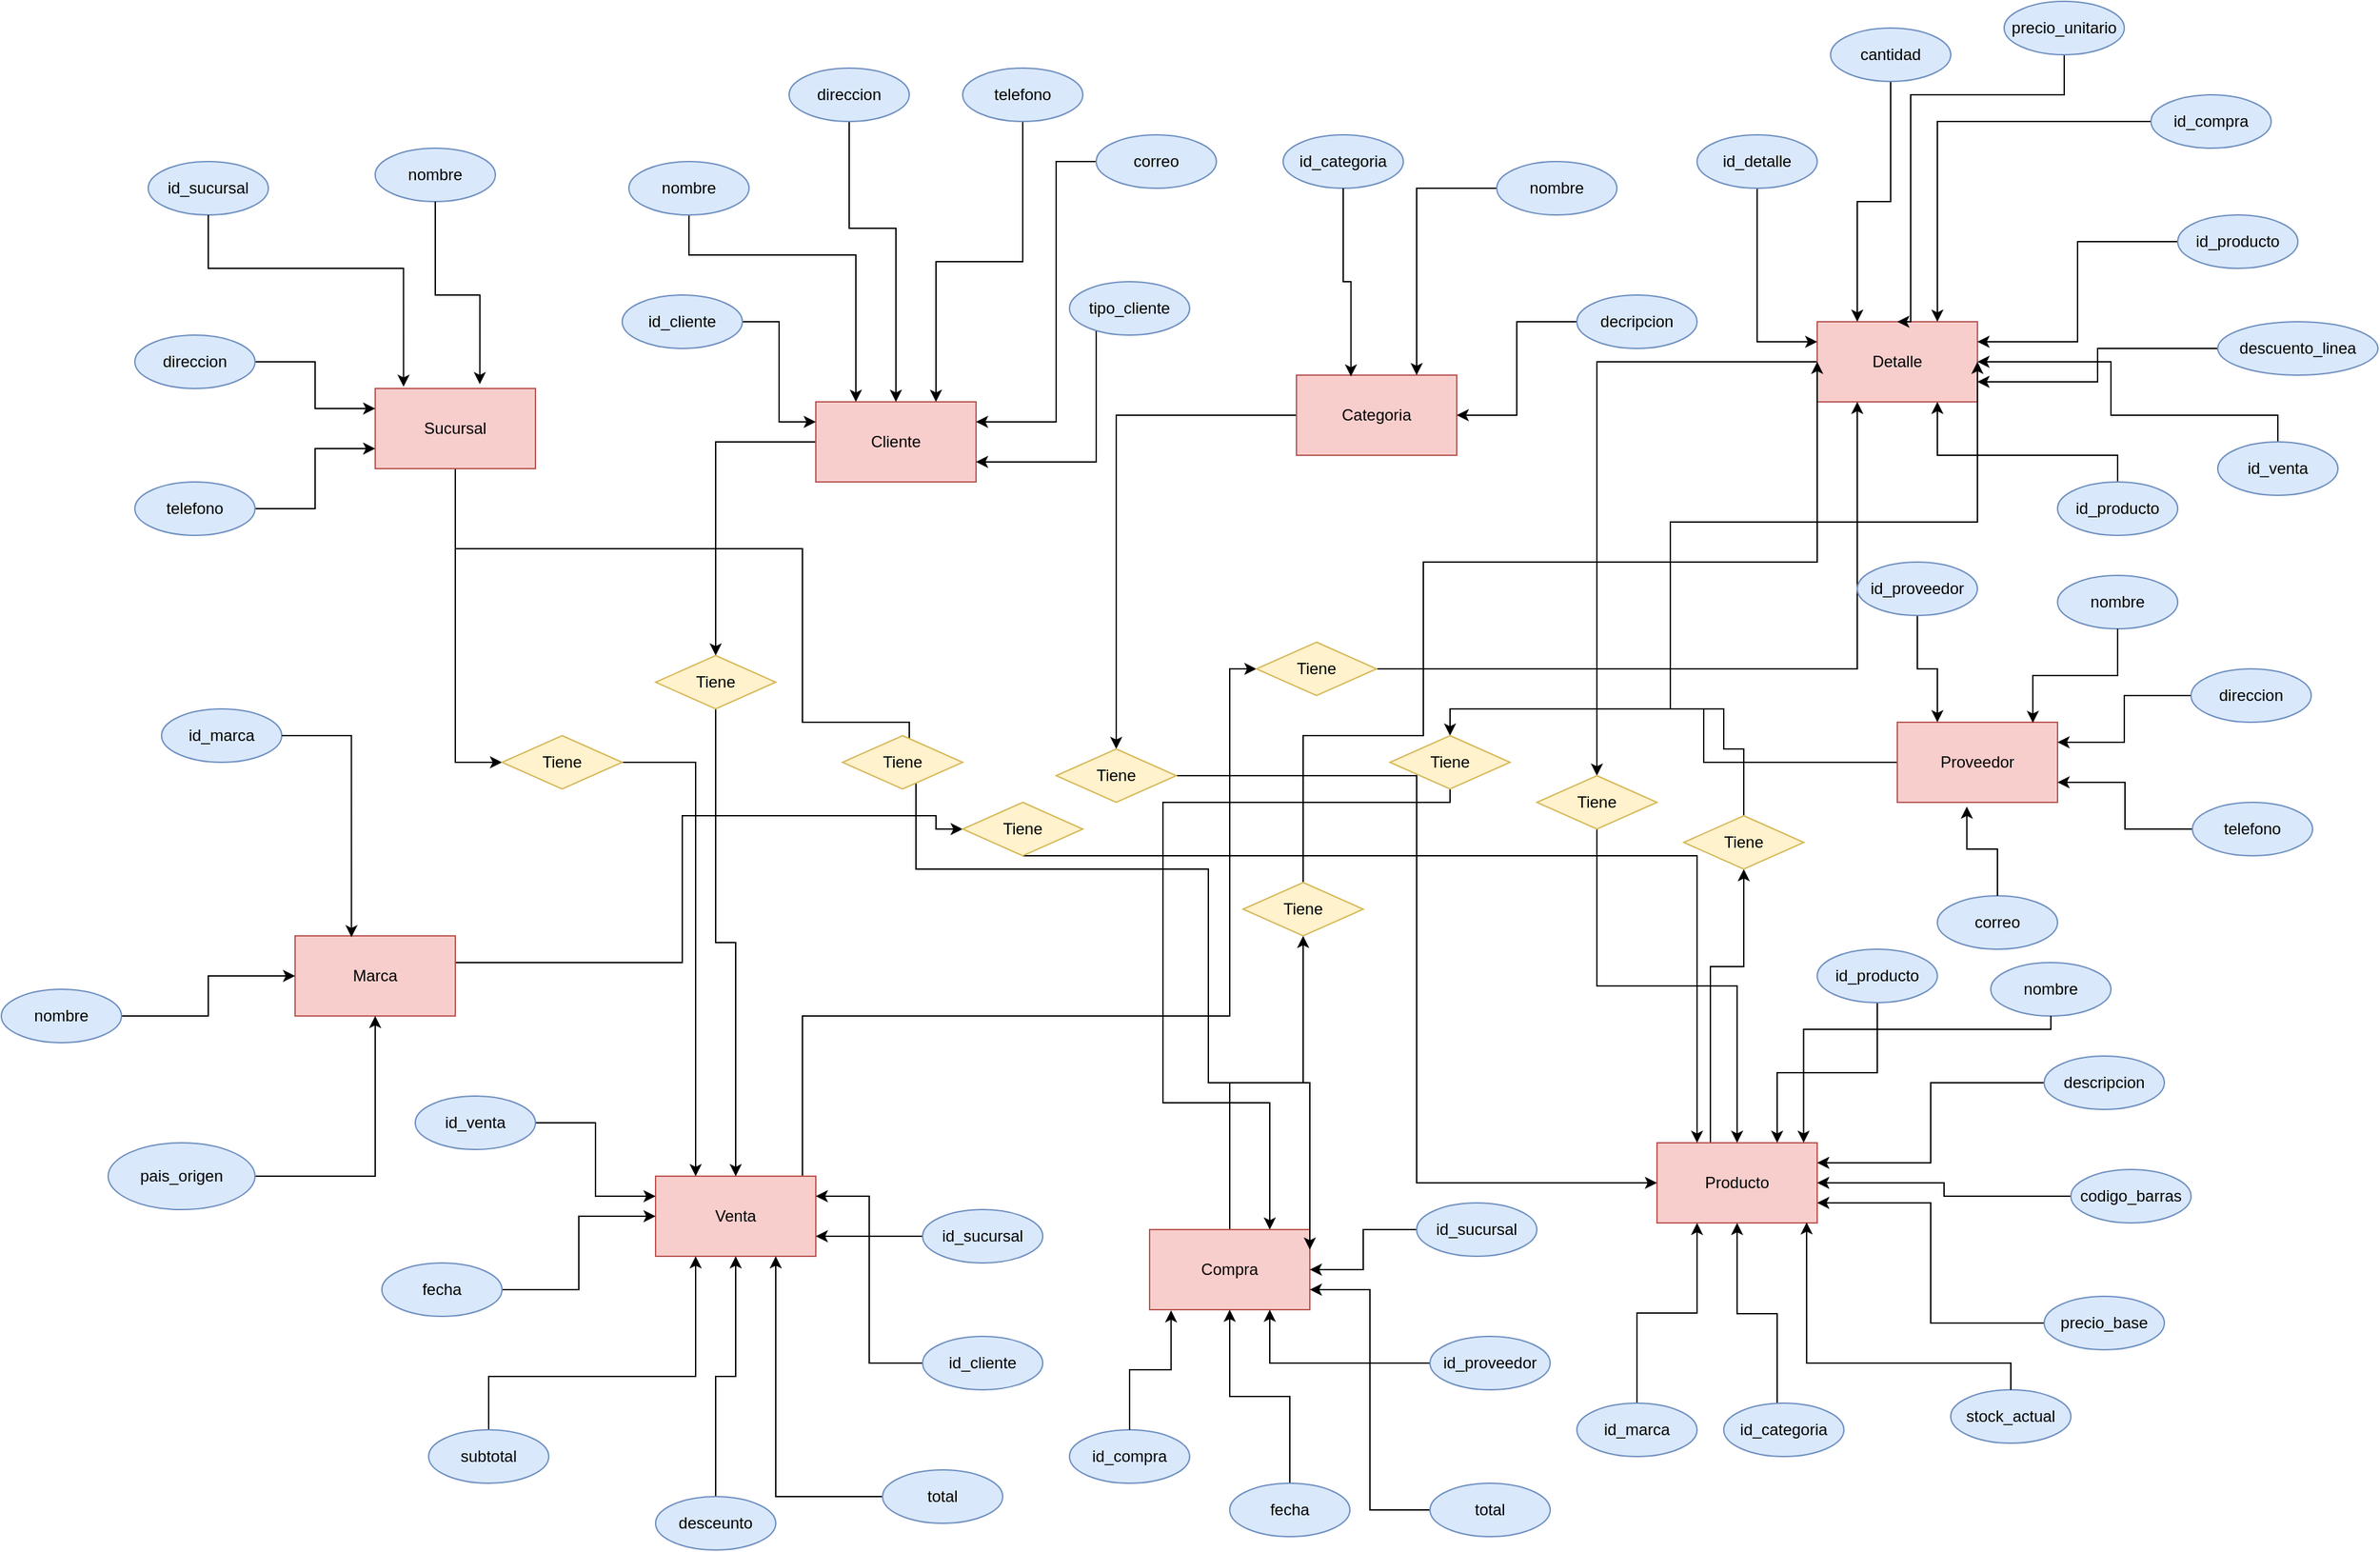 <mxfile version="28.2.8">
  <diagram name="Página-1" id="6ys8DDzp9iVc7kTVz8hY">
    <mxGraphModel dx="3249" dy="2499" grid="1" gridSize="10" guides="1" tooltips="1" connect="1" arrows="1" fold="1" page="1" pageScale="1" pageWidth="827" pageHeight="1169" math="0" shadow="0">
      <root>
        <mxCell id="0" />
        <mxCell id="1" parent="0" />
        <mxCell id="CUxQa2ygbQsc2UmDLdxc-13" style="edgeStyle=orthogonalEdgeStyle;rounded=0;orthogonalLoop=1;jettySize=auto;html=1;entryX=0;entryY=0.5;entryDx=0;entryDy=0;" edge="1" parent="1" source="CUxQa2ygbQsc2UmDLdxc-1" target="CUxQa2ygbQsc2UmDLdxc-12">
          <mxGeometry relative="1" as="geometry" />
        </mxCell>
        <mxCell id="CUxQa2ygbQsc2UmDLdxc-15" style="edgeStyle=orthogonalEdgeStyle;rounded=0;orthogonalLoop=1;jettySize=auto;html=1;entryX=0.5;entryY=0;entryDx=0;entryDy=0;" edge="1" parent="1" source="CUxQa2ygbQsc2UmDLdxc-1" target="CUxQa2ygbQsc2UmDLdxc-16">
          <mxGeometry relative="1" as="geometry">
            <mxPoint x="170" y="330" as="targetPoint" />
            <Array as="points">
              <mxPoint x="110" y="170" />
              <mxPoint x="110" y="300" />
              <mxPoint x="190" y="300" />
              <mxPoint x="190" y="330" />
            </Array>
          </mxGeometry>
        </mxCell>
        <mxCell id="CUxQa2ygbQsc2UmDLdxc-1" value="Sucursal" style="rounded=0;whiteSpace=wrap;html=1;fillColor=#f8cecc;strokeColor=#b85450;" vertex="1" parent="1">
          <mxGeometry x="-210" y="50" width="120" height="60" as="geometry" />
        </mxCell>
        <mxCell id="CUxQa2ygbQsc2UmDLdxc-19" style="edgeStyle=orthogonalEdgeStyle;rounded=0;orthogonalLoop=1;jettySize=auto;html=1;entryX=0.5;entryY=0;entryDx=0;entryDy=0;" edge="1" parent="1" source="CUxQa2ygbQsc2UmDLdxc-3" target="CUxQa2ygbQsc2UmDLdxc-18">
          <mxGeometry relative="1" as="geometry" />
        </mxCell>
        <mxCell id="CUxQa2ygbQsc2UmDLdxc-3" value="Cliente" style="rounded=0;whiteSpace=wrap;html=1;fillColor=#f8cecc;strokeColor=#b85450;" vertex="1" parent="1">
          <mxGeometry x="120" y="60" width="120" height="60" as="geometry" />
        </mxCell>
        <mxCell id="CUxQa2ygbQsc2UmDLdxc-30" style="edgeStyle=orthogonalEdgeStyle;rounded=0;orthogonalLoop=1;jettySize=auto;html=1;entryX=0;entryY=0.5;entryDx=0;entryDy=0;" edge="1" parent="1" source="CUxQa2ygbQsc2UmDLdxc-4" target="CUxQa2ygbQsc2UmDLdxc-29">
          <mxGeometry relative="1" as="geometry">
            <Array as="points">
              <mxPoint x="20" y="480" />
              <mxPoint x="20" y="370" />
              <mxPoint x="210" y="370" />
            </Array>
          </mxGeometry>
        </mxCell>
        <mxCell id="CUxQa2ygbQsc2UmDLdxc-4" value="Marca" style="rounded=0;whiteSpace=wrap;html=1;fillColor=#f8cecc;strokeColor=#b85450;" vertex="1" parent="1">
          <mxGeometry x="-270" y="460" width="120" height="60" as="geometry" />
        </mxCell>
        <mxCell id="CUxQa2ygbQsc2UmDLdxc-33" style="edgeStyle=orthogonalEdgeStyle;rounded=0;orthogonalLoop=1;jettySize=auto;html=1;entryX=0.5;entryY=0;entryDx=0;entryDy=0;" edge="1" parent="1" source="CUxQa2ygbQsc2UmDLdxc-5" target="CUxQa2ygbQsc2UmDLdxc-32">
          <mxGeometry relative="1" as="geometry" />
        </mxCell>
        <mxCell id="CUxQa2ygbQsc2UmDLdxc-5" value="Detalle" style="rounded=0;whiteSpace=wrap;html=1;fillColor=#f8cecc;strokeColor=#b85450;" vertex="1" parent="1">
          <mxGeometry x="870" width="120" height="60" as="geometry" />
        </mxCell>
        <mxCell id="CUxQa2ygbQsc2UmDLdxc-45" style="edgeStyle=orthogonalEdgeStyle;rounded=0;orthogonalLoop=1;jettySize=auto;html=1;entryX=0;entryY=0.5;entryDx=0;entryDy=0;" edge="1" parent="1" source="CUxQa2ygbQsc2UmDLdxc-7" target="CUxQa2ygbQsc2UmDLdxc-46">
          <mxGeometry relative="1" as="geometry">
            <mxPoint x="440" y="250" as="targetPoint" />
            <Array as="points">
              <mxPoint x="110" y="520" />
              <mxPoint x="430" y="520" />
              <mxPoint x="430" y="260" />
            </Array>
          </mxGeometry>
        </mxCell>
        <mxCell id="CUxQa2ygbQsc2UmDLdxc-7" value="Venta" style="rounded=0;whiteSpace=wrap;html=1;fillColor=#f8cecc;strokeColor=#b85450;" vertex="1" parent="1">
          <mxGeometry y="640" width="120" height="60" as="geometry" />
        </mxCell>
        <mxCell id="CUxQa2ygbQsc2UmDLdxc-27" style="edgeStyle=orthogonalEdgeStyle;rounded=0;orthogonalLoop=1;jettySize=auto;html=1;" edge="1" parent="1" source="CUxQa2ygbQsc2UmDLdxc-8" target="CUxQa2ygbQsc2UmDLdxc-26">
          <mxGeometry relative="1" as="geometry" />
        </mxCell>
        <mxCell id="CUxQa2ygbQsc2UmDLdxc-8" value="Categoria" style="rounded=0;whiteSpace=wrap;html=1;fillColor=#f8cecc;strokeColor=#b85450;" vertex="1" parent="1">
          <mxGeometry x="480" y="40" width="120" height="60" as="geometry" />
        </mxCell>
        <mxCell id="CUxQa2ygbQsc2UmDLdxc-43" style="edgeStyle=orthogonalEdgeStyle;rounded=0;orthogonalLoop=1;jettySize=auto;html=1;entryX=0.5;entryY=1;entryDx=0;entryDy=0;" edge="1" parent="1" source="CUxQa2ygbQsc2UmDLdxc-9" target="CUxQa2ygbQsc2UmDLdxc-42">
          <mxGeometry relative="1" as="geometry">
            <Array as="points">
              <mxPoint x="790" y="483" />
              <mxPoint x="815" y="483" />
            </Array>
          </mxGeometry>
        </mxCell>
        <mxCell id="CUxQa2ygbQsc2UmDLdxc-9" value="Producto" style="rounded=0;whiteSpace=wrap;html=1;fillColor=#f8cecc;strokeColor=#b85450;" vertex="1" parent="1">
          <mxGeometry x="750" y="615" width="120" height="60" as="geometry" />
        </mxCell>
        <mxCell id="CUxQa2ygbQsc2UmDLdxc-40" style="edgeStyle=orthogonalEdgeStyle;rounded=0;orthogonalLoop=1;jettySize=auto;html=1;entryX=0.5;entryY=1;entryDx=0;entryDy=0;" edge="1" parent="1" source="CUxQa2ygbQsc2UmDLdxc-10" target="CUxQa2ygbQsc2UmDLdxc-39">
          <mxGeometry relative="1" as="geometry" />
        </mxCell>
        <mxCell id="CUxQa2ygbQsc2UmDLdxc-10" value="Compra" style="rounded=0;whiteSpace=wrap;html=1;fillColor=#f8cecc;strokeColor=#b85450;" vertex="1" parent="1">
          <mxGeometry x="370" y="680" width="120" height="60" as="geometry" />
        </mxCell>
        <mxCell id="CUxQa2ygbQsc2UmDLdxc-14" style="edgeStyle=orthogonalEdgeStyle;rounded=0;orthogonalLoop=1;jettySize=auto;html=1;entryX=0.25;entryY=0;entryDx=0;entryDy=0;" edge="1" parent="1" source="CUxQa2ygbQsc2UmDLdxc-12" target="CUxQa2ygbQsc2UmDLdxc-7">
          <mxGeometry relative="1" as="geometry" />
        </mxCell>
        <mxCell id="CUxQa2ygbQsc2UmDLdxc-12" value="Tiene" style="rhombus;whiteSpace=wrap;html=1;fillColor=#fff2cc;strokeColor=#d6b656;" vertex="1" parent="1">
          <mxGeometry x="-115" y="310" width="90" height="40" as="geometry" />
        </mxCell>
        <mxCell id="CUxQa2ygbQsc2UmDLdxc-17" style="edgeStyle=orthogonalEdgeStyle;rounded=0;orthogonalLoop=1;jettySize=auto;html=1;entryX=1;entryY=0.25;entryDx=0;entryDy=0;" edge="1" parent="1" source="CUxQa2ygbQsc2UmDLdxc-16" target="CUxQa2ygbQsc2UmDLdxc-10">
          <mxGeometry relative="1" as="geometry">
            <Array as="points">
              <mxPoint x="195" y="410" />
              <mxPoint x="414" y="410" />
              <mxPoint x="414" y="570" />
            </Array>
          </mxGeometry>
        </mxCell>
        <mxCell id="CUxQa2ygbQsc2UmDLdxc-16" value="Tiene" style="rhombus;whiteSpace=wrap;html=1;fillColor=#fff2cc;strokeColor=#d6b656;" vertex="1" parent="1">
          <mxGeometry x="140" y="310" width="90" height="40" as="geometry" />
        </mxCell>
        <mxCell id="CUxQa2ygbQsc2UmDLdxc-20" style="edgeStyle=orthogonalEdgeStyle;rounded=0;orthogonalLoop=1;jettySize=auto;html=1;entryX=0.5;entryY=0;entryDx=0;entryDy=0;" edge="1" parent="1" source="CUxQa2ygbQsc2UmDLdxc-18" target="CUxQa2ygbQsc2UmDLdxc-7">
          <mxGeometry relative="1" as="geometry" />
        </mxCell>
        <mxCell id="CUxQa2ygbQsc2UmDLdxc-18" value="Tiene" style="rhombus;whiteSpace=wrap;html=1;fillColor=#fff2cc;strokeColor=#d6b656;" vertex="1" parent="1">
          <mxGeometry y="250" width="90" height="40" as="geometry" />
        </mxCell>
        <mxCell id="CUxQa2ygbQsc2UmDLdxc-23" style="edgeStyle=orthogonalEdgeStyle;rounded=0;orthogonalLoop=1;jettySize=auto;html=1;entryX=0.5;entryY=0;entryDx=0;entryDy=0;" edge="1" parent="1" source="CUxQa2ygbQsc2UmDLdxc-21" target="CUxQa2ygbQsc2UmDLdxc-22">
          <mxGeometry relative="1" as="geometry" />
        </mxCell>
        <mxCell id="CUxQa2ygbQsc2UmDLdxc-21" value="Proveedor" style="rounded=0;whiteSpace=wrap;html=1;fillColor=#f8cecc;strokeColor=#b85450;" vertex="1" parent="1">
          <mxGeometry x="930" y="300" width="120" height="60" as="geometry" />
        </mxCell>
        <mxCell id="CUxQa2ygbQsc2UmDLdxc-24" style="edgeStyle=orthogonalEdgeStyle;rounded=0;orthogonalLoop=1;jettySize=auto;html=1;entryX=0.75;entryY=0;entryDx=0;entryDy=0;" edge="1" parent="1" source="CUxQa2ygbQsc2UmDLdxc-22" target="CUxQa2ygbQsc2UmDLdxc-10">
          <mxGeometry relative="1" as="geometry">
            <Array as="points">
              <mxPoint x="595" y="360" />
              <mxPoint x="380" y="360" />
              <mxPoint x="380" y="585" />
            </Array>
          </mxGeometry>
        </mxCell>
        <mxCell id="CUxQa2ygbQsc2UmDLdxc-22" value="Tiene" style="rhombus;whiteSpace=wrap;html=1;fillColor=#fff2cc;strokeColor=#d6b656;" vertex="1" parent="1">
          <mxGeometry x="550" y="310" width="90" height="40" as="geometry" />
        </mxCell>
        <mxCell id="CUxQa2ygbQsc2UmDLdxc-28" style="edgeStyle=orthogonalEdgeStyle;rounded=0;orthogonalLoop=1;jettySize=auto;html=1;entryX=0;entryY=0.5;entryDx=0;entryDy=0;" edge="1" parent="1" source="CUxQa2ygbQsc2UmDLdxc-26" target="CUxQa2ygbQsc2UmDLdxc-9">
          <mxGeometry relative="1" as="geometry" />
        </mxCell>
        <mxCell id="CUxQa2ygbQsc2UmDLdxc-26" value="Tiene" style="rhombus;whiteSpace=wrap;html=1;fillColor=#fff2cc;strokeColor=#d6b656;" vertex="1" parent="1">
          <mxGeometry x="300" y="320" width="90" height="40" as="geometry" />
        </mxCell>
        <mxCell id="CUxQa2ygbQsc2UmDLdxc-31" style="edgeStyle=orthogonalEdgeStyle;rounded=0;orthogonalLoop=1;jettySize=auto;html=1;entryX=0.25;entryY=0;entryDx=0;entryDy=0;" edge="1" parent="1" source="CUxQa2ygbQsc2UmDLdxc-29" target="CUxQa2ygbQsc2UmDLdxc-9">
          <mxGeometry relative="1" as="geometry">
            <Array as="points">
              <mxPoint x="780" y="400" />
            </Array>
          </mxGeometry>
        </mxCell>
        <mxCell id="CUxQa2ygbQsc2UmDLdxc-29" value="Tiene" style="rhombus;whiteSpace=wrap;html=1;fillColor=#fff2cc;strokeColor=#d6b656;" vertex="1" parent="1">
          <mxGeometry x="230" y="360" width="90" height="40" as="geometry" />
        </mxCell>
        <mxCell id="CUxQa2ygbQsc2UmDLdxc-34" style="edgeStyle=orthogonalEdgeStyle;rounded=0;orthogonalLoop=1;jettySize=auto;html=1;" edge="1" parent="1" source="CUxQa2ygbQsc2UmDLdxc-32" target="CUxQa2ygbQsc2UmDLdxc-9">
          <mxGeometry relative="1" as="geometry" />
        </mxCell>
        <mxCell id="CUxQa2ygbQsc2UmDLdxc-32" value="Tiene" style="rhombus;whiteSpace=wrap;html=1;fillColor=#fff2cc;strokeColor=#d6b656;" vertex="1" parent="1">
          <mxGeometry x="660" y="340" width="90" height="40" as="geometry" />
        </mxCell>
        <mxCell id="CUxQa2ygbQsc2UmDLdxc-41" style="edgeStyle=orthogonalEdgeStyle;rounded=0;orthogonalLoop=1;jettySize=auto;html=1;entryX=0;entryY=0.5;entryDx=0;entryDy=0;" edge="1" parent="1" source="CUxQa2ygbQsc2UmDLdxc-39" target="CUxQa2ygbQsc2UmDLdxc-5">
          <mxGeometry relative="1" as="geometry">
            <Array as="points">
              <mxPoint x="485" y="310" />
              <mxPoint x="575" y="310" />
              <mxPoint x="575" y="180" />
            </Array>
          </mxGeometry>
        </mxCell>
        <mxCell id="CUxQa2ygbQsc2UmDLdxc-39" value="Tiene" style="rhombus;whiteSpace=wrap;html=1;fillColor=#fff2cc;strokeColor=#d6b656;" vertex="1" parent="1">
          <mxGeometry x="440" y="420" width="90" height="40" as="geometry" />
        </mxCell>
        <mxCell id="CUxQa2ygbQsc2UmDLdxc-44" style="edgeStyle=orthogonalEdgeStyle;rounded=0;orthogonalLoop=1;jettySize=auto;html=1;entryX=1;entryY=0.5;entryDx=0;entryDy=0;" edge="1" parent="1" source="CUxQa2ygbQsc2UmDLdxc-42" target="CUxQa2ygbQsc2UmDLdxc-5">
          <mxGeometry relative="1" as="geometry">
            <Array as="points">
              <mxPoint x="815" y="320" />
              <mxPoint x="800" y="320" />
              <mxPoint x="800" y="290" />
              <mxPoint x="760" y="290" />
              <mxPoint x="760" y="150" />
              <mxPoint x="990" y="150" />
            </Array>
          </mxGeometry>
        </mxCell>
        <mxCell id="CUxQa2ygbQsc2UmDLdxc-42" value="Tiene" style="rhombus;whiteSpace=wrap;html=1;fillColor=#fff2cc;strokeColor=#d6b656;" vertex="1" parent="1">
          <mxGeometry x="770" y="370" width="90" height="40" as="geometry" />
        </mxCell>
        <mxCell id="CUxQa2ygbQsc2UmDLdxc-47" style="edgeStyle=orthogonalEdgeStyle;rounded=0;orthogonalLoop=1;jettySize=auto;html=1;entryX=0.25;entryY=1;entryDx=0;entryDy=0;" edge="1" parent="1" source="CUxQa2ygbQsc2UmDLdxc-46" target="CUxQa2ygbQsc2UmDLdxc-5">
          <mxGeometry relative="1" as="geometry" />
        </mxCell>
        <mxCell id="CUxQa2ygbQsc2UmDLdxc-46" value="Tiene" style="rhombus;whiteSpace=wrap;html=1;fillColor=#fff2cc;strokeColor=#d6b656;" vertex="1" parent="1">
          <mxGeometry x="450" y="240" width="90" height="40" as="geometry" />
        </mxCell>
        <mxCell id="CUxQa2ygbQsc2UmDLdxc-55" style="edgeStyle=orthogonalEdgeStyle;rounded=0;orthogonalLoop=1;jettySize=auto;html=1;entryX=0;entryY=0.25;entryDx=0;entryDy=0;" edge="1" parent="1" source="CUxQa2ygbQsc2UmDLdxc-48" target="CUxQa2ygbQsc2UmDLdxc-1">
          <mxGeometry relative="1" as="geometry" />
        </mxCell>
        <mxCell id="CUxQa2ygbQsc2UmDLdxc-48" value="direccion" style="ellipse;whiteSpace=wrap;html=1;fillColor=#dae8fc;strokeColor=#6c8ebf;" vertex="1" parent="1">
          <mxGeometry x="-390" y="10" width="90" height="40" as="geometry" />
        </mxCell>
        <mxCell id="CUxQa2ygbQsc2UmDLdxc-51" value="nombre" style="ellipse;whiteSpace=wrap;html=1;fillColor=#dae8fc;strokeColor=#6c8ebf;" vertex="1" parent="1">
          <mxGeometry x="-210" y="-130" width="90" height="40" as="geometry" />
        </mxCell>
        <mxCell id="CUxQa2ygbQsc2UmDLdxc-54" style="edgeStyle=orthogonalEdgeStyle;rounded=0;orthogonalLoop=1;jettySize=auto;html=1;entryX=0;entryY=0.75;entryDx=0;entryDy=0;" edge="1" parent="1" source="CUxQa2ygbQsc2UmDLdxc-52" target="CUxQa2ygbQsc2UmDLdxc-1">
          <mxGeometry relative="1" as="geometry" />
        </mxCell>
        <mxCell id="CUxQa2ygbQsc2UmDLdxc-52" value="telefono" style="ellipse;whiteSpace=wrap;html=1;fillColor=#dae8fc;strokeColor=#6c8ebf;" vertex="1" parent="1">
          <mxGeometry x="-390" y="120" width="90" height="40" as="geometry" />
        </mxCell>
        <mxCell id="CUxQa2ygbQsc2UmDLdxc-53" value="id_sucursal" style="ellipse;whiteSpace=wrap;html=1;fillColor=#dae8fc;strokeColor=#6c8ebf;" vertex="1" parent="1">
          <mxGeometry x="-380" y="-120" width="90" height="40" as="geometry" />
        </mxCell>
        <mxCell id="CUxQa2ygbQsc2UmDLdxc-56" style="edgeStyle=orthogonalEdgeStyle;rounded=0;orthogonalLoop=1;jettySize=auto;html=1;entryX=0.177;entryY=-0.022;entryDx=0;entryDy=0;entryPerimeter=0;" edge="1" parent="1" source="CUxQa2ygbQsc2UmDLdxc-53" target="CUxQa2ygbQsc2UmDLdxc-1">
          <mxGeometry relative="1" as="geometry">
            <Array as="points">
              <mxPoint x="-335" y="-40" />
              <mxPoint x="-189" y="-40" />
            </Array>
          </mxGeometry>
        </mxCell>
        <mxCell id="CUxQa2ygbQsc2UmDLdxc-57" style="edgeStyle=orthogonalEdgeStyle;rounded=0;orthogonalLoop=1;jettySize=auto;html=1;entryX=0.653;entryY=-0.054;entryDx=0;entryDy=0;entryPerimeter=0;" edge="1" parent="1" source="CUxQa2ygbQsc2UmDLdxc-51" target="CUxQa2ygbQsc2UmDLdxc-1">
          <mxGeometry relative="1" as="geometry" />
        </mxCell>
        <mxCell id="CUxQa2ygbQsc2UmDLdxc-64" style="edgeStyle=orthogonalEdgeStyle;rounded=0;orthogonalLoop=1;jettySize=auto;html=1;entryX=0;entryY=0.25;entryDx=0;entryDy=0;" edge="1" parent="1" source="CUxQa2ygbQsc2UmDLdxc-58" target="CUxQa2ygbQsc2UmDLdxc-3">
          <mxGeometry relative="1" as="geometry" />
        </mxCell>
        <mxCell id="CUxQa2ygbQsc2UmDLdxc-58" value="id_cliente" style="ellipse;whiteSpace=wrap;html=1;fillColor=#dae8fc;strokeColor=#6c8ebf;" vertex="1" parent="1">
          <mxGeometry x="-25" y="-20" width="90" height="40" as="geometry" />
        </mxCell>
        <mxCell id="CUxQa2ygbQsc2UmDLdxc-65" style="edgeStyle=orthogonalEdgeStyle;rounded=0;orthogonalLoop=1;jettySize=auto;html=1;entryX=0.25;entryY=0;entryDx=0;entryDy=0;" edge="1" parent="1" source="CUxQa2ygbQsc2UmDLdxc-59" target="CUxQa2ygbQsc2UmDLdxc-3">
          <mxGeometry relative="1" as="geometry">
            <Array as="points">
              <mxPoint x="25" y="-50" />
              <mxPoint x="150" y="-50" />
            </Array>
          </mxGeometry>
        </mxCell>
        <mxCell id="CUxQa2ygbQsc2UmDLdxc-59" value="nombre" style="ellipse;whiteSpace=wrap;html=1;fillColor=#dae8fc;strokeColor=#6c8ebf;" vertex="1" parent="1">
          <mxGeometry x="-20" y="-120" width="90" height="40" as="geometry" />
        </mxCell>
        <mxCell id="CUxQa2ygbQsc2UmDLdxc-66" style="edgeStyle=orthogonalEdgeStyle;rounded=0;orthogonalLoop=1;jettySize=auto;html=1;" edge="1" parent="1" source="CUxQa2ygbQsc2UmDLdxc-60" target="CUxQa2ygbQsc2UmDLdxc-3">
          <mxGeometry relative="1" as="geometry">
            <Array as="points">
              <mxPoint x="145" y="-70" />
              <mxPoint x="180" y="-70" />
            </Array>
          </mxGeometry>
        </mxCell>
        <mxCell id="CUxQa2ygbQsc2UmDLdxc-60" value="direccion" style="ellipse;whiteSpace=wrap;html=1;fillColor=#dae8fc;strokeColor=#6c8ebf;" vertex="1" parent="1">
          <mxGeometry x="100" y="-190" width="90" height="40" as="geometry" />
        </mxCell>
        <mxCell id="CUxQa2ygbQsc2UmDLdxc-68" style="edgeStyle=orthogonalEdgeStyle;rounded=0;orthogonalLoop=1;jettySize=auto;html=1;entryX=1;entryY=0.25;entryDx=0;entryDy=0;" edge="1" parent="1" source="CUxQa2ygbQsc2UmDLdxc-61" target="CUxQa2ygbQsc2UmDLdxc-3">
          <mxGeometry relative="1" as="geometry">
            <Array as="points">
              <mxPoint x="300" y="-120" />
              <mxPoint x="300" y="75" />
            </Array>
          </mxGeometry>
        </mxCell>
        <mxCell id="CUxQa2ygbQsc2UmDLdxc-61" value="correo" style="ellipse;whiteSpace=wrap;html=1;fillColor=#dae8fc;strokeColor=#6c8ebf;" vertex="1" parent="1">
          <mxGeometry x="330" y="-140" width="90" height="40" as="geometry" />
        </mxCell>
        <mxCell id="CUxQa2ygbQsc2UmDLdxc-69" style="edgeStyle=orthogonalEdgeStyle;rounded=0;orthogonalLoop=1;jettySize=auto;html=1;entryX=1;entryY=0.75;entryDx=0;entryDy=0;" edge="1" parent="1" source="CUxQa2ygbQsc2UmDLdxc-62" target="CUxQa2ygbQsc2UmDLdxc-3">
          <mxGeometry relative="1" as="geometry">
            <Array as="points">
              <mxPoint x="330" y="105" />
            </Array>
          </mxGeometry>
        </mxCell>
        <mxCell id="CUxQa2ygbQsc2UmDLdxc-62" value="tipo_cliente" style="ellipse;whiteSpace=wrap;html=1;fillColor=#dae8fc;strokeColor=#6c8ebf;" vertex="1" parent="1">
          <mxGeometry x="310" y="-30" width="90" height="40" as="geometry" />
        </mxCell>
        <mxCell id="CUxQa2ygbQsc2UmDLdxc-67" style="edgeStyle=orthogonalEdgeStyle;rounded=0;orthogonalLoop=1;jettySize=auto;html=1;entryX=0.75;entryY=0;entryDx=0;entryDy=0;" edge="1" parent="1" source="CUxQa2ygbQsc2UmDLdxc-63" target="CUxQa2ygbQsc2UmDLdxc-3">
          <mxGeometry relative="1" as="geometry" />
        </mxCell>
        <mxCell id="CUxQa2ygbQsc2UmDLdxc-63" value="telefono" style="ellipse;whiteSpace=wrap;html=1;fillColor=#dae8fc;strokeColor=#6c8ebf;" vertex="1" parent="1">
          <mxGeometry x="230" y="-190" width="90" height="40" as="geometry" />
        </mxCell>
        <mxCell id="CUxQa2ygbQsc2UmDLdxc-70" value="id_categoria" style="ellipse;whiteSpace=wrap;html=1;fillColor=#dae8fc;strokeColor=#6c8ebf;" vertex="1" parent="1">
          <mxGeometry x="470" y="-140" width="90" height="40" as="geometry" />
        </mxCell>
        <mxCell id="CUxQa2ygbQsc2UmDLdxc-74" style="edgeStyle=orthogonalEdgeStyle;rounded=0;orthogonalLoop=1;jettySize=auto;html=1;entryX=0.75;entryY=0;entryDx=0;entryDy=0;" edge="1" parent="1" source="CUxQa2ygbQsc2UmDLdxc-71" target="CUxQa2ygbQsc2UmDLdxc-8">
          <mxGeometry relative="1" as="geometry" />
        </mxCell>
        <mxCell id="CUxQa2ygbQsc2UmDLdxc-71" value="nombre" style="ellipse;whiteSpace=wrap;html=1;fillColor=#dae8fc;strokeColor=#6c8ebf;" vertex="1" parent="1">
          <mxGeometry x="630" y="-120" width="90" height="40" as="geometry" />
        </mxCell>
        <mxCell id="CUxQa2ygbQsc2UmDLdxc-75" style="edgeStyle=orthogonalEdgeStyle;rounded=0;orthogonalLoop=1;jettySize=auto;html=1;entryX=1;entryY=0.5;entryDx=0;entryDy=0;" edge="1" parent="1" source="CUxQa2ygbQsc2UmDLdxc-72" target="CUxQa2ygbQsc2UmDLdxc-8">
          <mxGeometry relative="1" as="geometry" />
        </mxCell>
        <mxCell id="CUxQa2ygbQsc2UmDLdxc-72" value="decripcion" style="ellipse;whiteSpace=wrap;html=1;fillColor=#dae8fc;strokeColor=#6c8ebf;" vertex="1" parent="1">
          <mxGeometry x="690" y="-20" width="90" height="40" as="geometry" />
        </mxCell>
        <mxCell id="CUxQa2ygbQsc2UmDLdxc-73" style="edgeStyle=orthogonalEdgeStyle;rounded=0;orthogonalLoop=1;jettySize=auto;html=1;entryX=0.34;entryY=0.017;entryDx=0;entryDy=0;entryPerimeter=0;" edge="1" parent="1" source="CUxQa2ygbQsc2UmDLdxc-70" target="CUxQa2ygbQsc2UmDLdxc-8">
          <mxGeometry relative="1" as="geometry" />
        </mxCell>
        <mxCell id="CUxQa2ygbQsc2UmDLdxc-76" value="id_marca" style="ellipse;whiteSpace=wrap;html=1;fillColor=#dae8fc;strokeColor=#6c8ebf;" vertex="1" parent="1">
          <mxGeometry x="-370" y="290" width="90" height="40" as="geometry" />
        </mxCell>
        <mxCell id="CUxQa2ygbQsc2UmDLdxc-80" style="edgeStyle=orthogonalEdgeStyle;rounded=0;orthogonalLoop=1;jettySize=auto;html=1;entryX=0;entryY=0.5;entryDx=0;entryDy=0;" edge="1" parent="1" source="CUxQa2ygbQsc2UmDLdxc-77" target="CUxQa2ygbQsc2UmDLdxc-4">
          <mxGeometry relative="1" as="geometry" />
        </mxCell>
        <mxCell id="CUxQa2ygbQsc2UmDLdxc-77" value="nombre" style="ellipse;whiteSpace=wrap;html=1;fillColor=#dae8fc;strokeColor=#6c8ebf;" vertex="1" parent="1">
          <mxGeometry x="-490" y="500" width="90" height="40" as="geometry" />
        </mxCell>
        <mxCell id="CUxQa2ygbQsc2UmDLdxc-81" style="edgeStyle=orthogonalEdgeStyle;rounded=0;orthogonalLoop=1;jettySize=auto;html=1;entryX=0.5;entryY=1;entryDx=0;entryDy=0;" edge="1" parent="1" source="CUxQa2ygbQsc2UmDLdxc-78" target="CUxQa2ygbQsc2UmDLdxc-4">
          <mxGeometry relative="1" as="geometry" />
        </mxCell>
        <mxCell id="CUxQa2ygbQsc2UmDLdxc-78" value="pais_origen" style="ellipse;whiteSpace=wrap;html=1;fillColor=#dae8fc;strokeColor=#6c8ebf;" vertex="1" parent="1">
          <mxGeometry x="-410" y="615" width="110" height="50" as="geometry" />
        </mxCell>
        <mxCell id="CUxQa2ygbQsc2UmDLdxc-79" style="edgeStyle=orthogonalEdgeStyle;rounded=0;orthogonalLoop=1;jettySize=auto;html=1;entryX=0.352;entryY=0.017;entryDx=0;entryDy=0;entryPerimeter=0;" edge="1" parent="1" source="CUxQa2ygbQsc2UmDLdxc-76" target="CUxQa2ygbQsc2UmDLdxc-4">
          <mxGeometry relative="1" as="geometry" />
        </mxCell>
        <mxCell id="CUxQa2ygbQsc2UmDLdxc-90" style="edgeStyle=orthogonalEdgeStyle;rounded=0;orthogonalLoop=1;jettySize=auto;html=1;entryX=0;entryY=0.25;entryDx=0;entryDy=0;" edge="1" parent="1" source="CUxQa2ygbQsc2UmDLdxc-83" target="CUxQa2ygbQsc2UmDLdxc-7">
          <mxGeometry relative="1" as="geometry" />
        </mxCell>
        <mxCell id="CUxQa2ygbQsc2UmDLdxc-83" value="id_venta" style="ellipse;whiteSpace=wrap;html=1;fillColor=#dae8fc;strokeColor=#6c8ebf;" vertex="1" parent="1">
          <mxGeometry x="-180" y="580" width="90" height="40" as="geometry" />
        </mxCell>
        <mxCell id="CUxQa2ygbQsc2UmDLdxc-91" style="edgeStyle=orthogonalEdgeStyle;rounded=0;orthogonalLoop=1;jettySize=auto;html=1;entryX=0;entryY=0.5;entryDx=0;entryDy=0;" edge="1" parent="1" source="CUxQa2ygbQsc2UmDLdxc-84" target="CUxQa2ygbQsc2UmDLdxc-7">
          <mxGeometry relative="1" as="geometry" />
        </mxCell>
        <mxCell id="CUxQa2ygbQsc2UmDLdxc-84" value="fecha" style="ellipse;whiteSpace=wrap;html=1;fillColor=#dae8fc;strokeColor=#6c8ebf;" vertex="1" parent="1">
          <mxGeometry x="-205" y="705" width="90" height="40" as="geometry" />
        </mxCell>
        <mxCell id="CUxQa2ygbQsc2UmDLdxc-92" style="edgeStyle=orthogonalEdgeStyle;rounded=0;orthogonalLoop=1;jettySize=auto;html=1;entryX=0.25;entryY=1;entryDx=0;entryDy=0;" edge="1" parent="1" source="CUxQa2ygbQsc2UmDLdxc-85" target="CUxQa2ygbQsc2UmDLdxc-7">
          <mxGeometry relative="1" as="geometry">
            <Array as="points">
              <mxPoint x="-125" y="790" />
              <mxPoint x="30" y="790" />
            </Array>
          </mxGeometry>
        </mxCell>
        <mxCell id="CUxQa2ygbQsc2UmDLdxc-85" value="subtotal" style="ellipse;whiteSpace=wrap;html=1;fillColor=#dae8fc;strokeColor=#6c8ebf;" vertex="1" parent="1">
          <mxGeometry x="-170" y="830" width="90" height="40" as="geometry" />
        </mxCell>
        <mxCell id="CUxQa2ygbQsc2UmDLdxc-93" style="edgeStyle=orthogonalEdgeStyle;rounded=0;orthogonalLoop=1;jettySize=auto;html=1;entryX=0.5;entryY=1;entryDx=0;entryDy=0;" edge="1" parent="1" source="CUxQa2ygbQsc2UmDLdxc-86" target="CUxQa2ygbQsc2UmDLdxc-7">
          <mxGeometry relative="1" as="geometry" />
        </mxCell>
        <mxCell id="CUxQa2ygbQsc2UmDLdxc-86" value="desceunto" style="ellipse;whiteSpace=wrap;html=1;fillColor=#dae8fc;strokeColor=#6c8ebf;" vertex="1" parent="1">
          <mxGeometry y="880" width="90" height="40" as="geometry" />
        </mxCell>
        <mxCell id="CUxQa2ygbQsc2UmDLdxc-94" style="edgeStyle=orthogonalEdgeStyle;rounded=0;orthogonalLoop=1;jettySize=auto;html=1;entryX=0.75;entryY=1;entryDx=0;entryDy=0;" edge="1" parent="1" source="CUxQa2ygbQsc2UmDLdxc-87" target="CUxQa2ygbQsc2UmDLdxc-7">
          <mxGeometry relative="1" as="geometry" />
        </mxCell>
        <mxCell id="CUxQa2ygbQsc2UmDLdxc-87" value="total" style="ellipse;whiteSpace=wrap;html=1;fillColor=#dae8fc;strokeColor=#6c8ebf;" vertex="1" parent="1">
          <mxGeometry x="170" y="860" width="90" height="40" as="geometry" />
        </mxCell>
        <mxCell id="CUxQa2ygbQsc2UmDLdxc-95" style="edgeStyle=orthogonalEdgeStyle;rounded=0;orthogonalLoop=1;jettySize=auto;html=1;entryX=1;entryY=0.75;entryDx=0;entryDy=0;" edge="1" parent="1" source="CUxQa2ygbQsc2UmDLdxc-88" target="CUxQa2ygbQsc2UmDLdxc-7">
          <mxGeometry relative="1" as="geometry" />
        </mxCell>
        <mxCell id="CUxQa2ygbQsc2UmDLdxc-88" value="id_cliente" style="ellipse;whiteSpace=wrap;html=1;fillColor=#dae8fc;strokeColor=#6c8ebf;" vertex="1" parent="1">
          <mxGeometry x="200" y="760" width="90" height="40" as="geometry" />
        </mxCell>
        <mxCell id="CUxQa2ygbQsc2UmDLdxc-96" style="edgeStyle=orthogonalEdgeStyle;rounded=0;orthogonalLoop=1;jettySize=auto;html=1;entryX=1;entryY=0.25;entryDx=0;entryDy=0;" edge="1" parent="1" source="CUxQa2ygbQsc2UmDLdxc-89" target="CUxQa2ygbQsc2UmDLdxc-7">
          <mxGeometry relative="1" as="geometry" />
        </mxCell>
        <mxCell id="CUxQa2ygbQsc2UmDLdxc-89" value="id_sucursal" style="ellipse;whiteSpace=wrap;html=1;fillColor=#dae8fc;strokeColor=#6c8ebf;" vertex="1" parent="1">
          <mxGeometry x="200" y="665" width="90" height="40" as="geometry" />
        </mxCell>
        <mxCell id="CUxQa2ygbQsc2UmDLdxc-98" value="id_compra" style="ellipse;whiteSpace=wrap;html=1;fillColor=#dae8fc;strokeColor=#6c8ebf;" vertex="1" parent="1">
          <mxGeometry x="310" y="830" width="90" height="40" as="geometry" />
        </mxCell>
        <mxCell id="CUxQa2ygbQsc2UmDLdxc-106" style="edgeStyle=orthogonalEdgeStyle;rounded=0;orthogonalLoop=1;jettySize=auto;html=1;" edge="1" parent="1" source="CUxQa2ygbQsc2UmDLdxc-99" target="CUxQa2ygbQsc2UmDLdxc-10">
          <mxGeometry relative="1" as="geometry" />
        </mxCell>
        <mxCell id="CUxQa2ygbQsc2UmDLdxc-99" value="fecha" style="ellipse;whiteSpace=wrap;html=1;fillColor=#dae8fc;strokeColor=#6c8ebf;" vertex="1" parent="1">
          <mxGeometry x="430" y="870" width="90" height="40" as="geometry" />
        </mxCell>
        <mxCell id="CUxQa2ygbQsc2UmDLdxc-108" style="edgeStyle=orthogonalEdgeStyle;rounded=0;orthogonalLoop=1;jettySize=auto;html=1;entryX=0.75;entryY=1;entryDx=0;entryDy=0;" edge="1" parent="1" source="CUxQa2ygbQsc2UmDLdxc-100" target="CUxQa2ygbQsc2UmDLdxc-10">
          <mxGeometry relative="1" as="geometry" />
        </mxCell>
        <mxCell id="CUxQa2ygbQsc2UmDLdxc-100" value="id_proveedor" style="ellipse;whiteSpace=wrap;html=1;fillColor=#dae8fc;strokeColor=#6c8ebf;" vertex="1" parent="1">
          <mxGeometry x="580" y="760" width="90" height="40" as="geometry" />
        </mxCell>
        <mxCell id="CUxQa2ygbQsc2UmDLdxc-109" style="edgeStyle=orthogonalEdgeStyle;rounded=0;orthogonalLoop=1;jettySize=auto;html=1;entryX=1;entryY=0.5;entryDx=0;entryDy=0;" edge="1" parent="1" source="CUxQa2ygbQsc2UmDLdxc-101" target="CUxQa2ygbQsc2UmDLdxc-10">
          <mxGeometry relative="1" as="geometry" />
        </mxCell>
        <mxCell id="CUxQa2ygbQsc2UmDLdxc-101" value="id_sucursal" style="ellipse;whiteSpace=wrap;html=1;fillColor=#dae8fc;strokeColor=#6c8ebf;" vertex="1" parent="1">
          <mxGeometry x="570" y="660" width="90" height="40" as="geometry" />
        </mxCell>
        <mxCell id="CUxQa2ygbQsc2UmDLdxc-107" style="edgeStyle=orthogonalEdgeStyle;rounded=0;orthogonalLoop=1;jettySize=auto;html=1;entryX=1;entryY=0.75;entryDx=0;entryDy=0;" edge="1" parent="1" source="CUxQa2ygbQsc2UmDLdxc-102" target="CUxQa2ygbQsc2UmDLdxc-10">
          <mxGeometry relative="1" as="geometry" />
        </mxCell>
        <mxCell id="CUxQa2ygbQsc2UmDLdxc-102" value="total" style="ellipse;whiteSpace=wrap;html=1;fillColor=#dae8fc;strokeColor=#6c8ebf;" vertex="1" parent="1">
          <mxGeometry x="580" y="870" width="90" height="40" as="geometry" />
        </mxCell>
        <mxCell id="CUxQa2ygbQsc2UmDLdxc-124" style="edgeStyle=orthogonalEdgeStyle;rounded=0;orthogonalLoop=1;jettySize=auto;html=1;entryX=0.25;entryY=1;entryDx=0;entryDy=0;" edge="1" parent="1" source="CUxQa2ygbQsc2UmDLdxc-103" target="CUxQa2ygbQsc2UmDLdxc-9">
          <mxGeometry relative="1" as="geometry" />
        </mxCell>
        <mxCell id="CUxQa2ygbQsc2UmDLdxc-103" value="id_marca" style="ellipse;whiteSpace=wrap;html=1;fillColor=#dae8fc;strokeColor=#6c8ebf;" vertex="1" parent="1">
          <mxGeometry x="690" y="810" width="90" height="40" as="geometry" />
        </mxCell>
        <mxCell id="CUxQa2ygbQsc2UmDLdxc-105" style="edgeStyle=orthogonalEdgeStyle;rounded=0;orthogonalLoop=1;jettySize=auto;html=1;entryX=0.134;entryY=1.008;entryDx=0;entryDy=0;entryPerimeter=0;" edge="1" parent="1" source="CUxQa2ygbQsc2UmDLdxc-98" target="CUxQa2ygbQsc2UmDLdxc-10">
          <mxGeometry relative="1" as="geometry" />
        </mxCell>
        <mxCell id="CUxQa2ygbQsc2UmDLdxc-125" style="edgeStyle=orthogonalEdgeStyle;rounded=0;orthogonalLoop=1;jettySize=auto;html=1;entryX=0.5;entryY=1;entryDx=0;entryDy=0;" edge="1" parent="1" source="CUxQa2ygbQsc2UmDLdxc-110" target="CUxQa2ygbQsc2UmDLdxc-9">
          <mxGeometry relative="1" as="geometry">
            <Array as="points">
              <mxPoint x="840" y="743" />
              <mxPoint x="810" y="743" />
            </Array>
          </mxGeometry>
        </mxCell>
        <mxCell id="CUxQa2ygbQsc2UmDLdxc-110" value="id_categoria" style="ellipse;whiteSpace=wrap;html=1;fillColor=#dae8fc;strokeColor=#6c8ebf;" vertex="1" parent="1">
          <mxGeometry x="800" y="810" width="90" height="40" as="geometry" />
        </mxCell>
        <mxCell id="CUxQa2ygbQsc2UmDLdxc-111" value="stock_actual" style="ellipse;whiteSpace=wrap;html=1;fillColor=#dae8fc;strokeColor=#6c8ebf;" vertex="1" parent="1">
          <mxGeometry x="970" y="800" width="90" height="40" as="geometry" />
        </mxCell>
        <mxCell id="CUxQa2ygbQsc2UmDLdxc-121" style="edgeStyle=orthogonalEdgeStyle;rounded=0;orthogonalLoop=1;jettySize=auto;html=1;entryX=1;entryY=0.75;entryDx=0;entryDy=0;" edge="1" parent="1" source="CUxQa2ygbQsc2UmDLdxc-112" target="CUxQa2ygbQsc2UmDLdxc-9">
          <mxGeometry relative="1" as="geometry" />
        </mxCell>
        <mxCell id="CUxQa2ygbQsc2UmDLdxc-112" value="precio_base" style="ellipse;whiteSpace=wrap;html=1;fillColor=#dae8fc;strokeColor=#6c8ebf;" vertex="1" parent="1">
          <mxGeometry x="1040" y="730" width="90" height="40" as="geometry" />
        </mxCell>
        <mxCell id="CUxQa2ygbQsc2UmDLdxc-120" style="edgeStyle=orthogonalEdgeStyle;rounded=0;orthogonalLoop=1;jettySize=auto;html=1;entryX=1;entryY=0.5;entryDx=0;entryDy=0;" edge="1" parent="1" source="CUxQa2ygbQsc2UmDLdxc-113" target="CUxQa2ygbQsc2UmDLdxc-9">
          <mxGeometry relative="1" as="geometry" />
        </mxCell>
        <mxCell id="CUxQa2ygbQsc2UmDLdxc-113" value="codigo_barras" style="ellipse;whiteSpace=wrap;html=1;fillColor=#dae8fc;strokeColor=#6c8ebf;" vertex="1" parent="1">
          <mxGeometry x="1060" y="635" width="90" height="40" as="geometry" />
        </mxCell>
        <mxCell id="CUxQa2ygbQsc2UmDLdxc-119" style="edgeStyle=orthogonalEdgeStyle;rounded=0;orthogonalLoop=1;jettySize=auto;html=1;entryX=1;entryY=0.25;entryDx=0;entryDy=0;" edge="1" parent="1" source="CUxQa2ygbQsc2UmDLdxc-114" target="CUxQa2ygbQsc2UmDLdxc-9">
          <mxGeometry relative="1" as="geometry" />
        </mxCell>
        <mxCell id="CUxQa2ygbQsc2UmDLdxc-114" value="descripcion" style="ellipse;whiteSpace=wrap;html=1;fillColor=#dae8fc;strokeColor=#6c8ebf;" vertex="1" parent="1">
          <mxGeometry x="1040" y="550" width="90" height="40" as="geometry" />
        </mxCell>
        <mxCell id="CUxQa2ygbQsc2UmDLdxc-115" value="nombre" style="ellipse;whiteSpace=wrap;html=1;fillColor=#dae8fc;strokeColor=#6c8ebf;" vertex="1" parent="1">
          <mxGeometry x="1000" y="480" width="90" height="40" as="geometry" />
        </mxCell>
        <mxCell id="CUxQa2ygbQsc2UmDLdxc-117" style="edgeStyle=orthogonalEdgeStyle;rounded=0;orthogonalLoop=1;jettySize=auto;html=1;entryX=0.75;entryY=0;entryDx=0;entryDy=0;" edge="1" parent="1" source="CUxQa2ygbQsc2UmDLdxc-116" target="CUxQa2ygbQsc2UmDLdxc-9">
          <mxGeometry relative="1" as="geometry" />
        </mxCell>
        <mxCell id="CUxQa2ygbQsc2UmDLdxc-116" value="id_producto" style="ellipse;whiteSpace=wrap;html=1;fillColor=#dae8fc;strokeColor=#6c8ebf;" vertex="1" parent="1">
          <mxGeometry x="870" y="470" width="90" height="40" as="geometry" />
        </mxCell>
        <mxCell id="CUxQa2ygbQsc2UmDLdxc-118" style="edgeStyle=orthogonalEdgeStyle;rounded=0;orthogonalLoop=1;jettySize=auto;html=1;entryX=0.915;entryY=-0.001;entryDx=0;entryDy=0;entryPerimeter=0;" edge="1" parent="1" source="CUxQa2ygbQsc2UmDLdxc-115" target="CUxQa2ygbQsc2UmDLdxc-9">
          <mxGeometry relative="1" as="geometry">
            <Array as="points">
              <mxPoint x="1045" y="530" />
              <mxPoint x="860" y="530" />
            </Array>
          </mxGeometry>
        </mxCell>
        <mxCell id="CUxQa2ygbQsc2UmDLdxc-122" style="edgeStyle=orthogonalEdgeStyle;rounded=0;orthogonalLoop=1;jettySize=auto;html=1;entryX=0.934;entryY=0.993;entryDx=0;entryDy=0;entryPerimeter=0;" edge="1" parent="1" source="CUxQa2ygbQsc2UmDLdxc-111" target="CUxQa2ygbQsc2UmDLdxc-9">
          <mxGeometry relative="1" as="geometry">
            <Array as="points">
              <mxPoint x="1015" y="780" />
              <mxPoint x="862" y="780" />
            </Array>
          </mxGeometry>
        </mxCell>
        <mxCell id="CUxQa2ygbQsc2UmDLdxc-128" value="nombre" style="ellipse;whiteSpace=wrap;html=1;fillColor=#dae8fc;strokeColor=#6c8ebf;" vertex="1" parent="1">
          <mxGeometry x="1050" y="190" width="90" height="40" as="geometry" />
        </mxCell>
        <mxCell id="CUxQa2ygbQsc2UmDLdxc-137" style="edgeStyle=orthogonalEdgeStyle;rounded=0;orthogonalLoop=1;jettySize=auto;html=1;entryX=0.25;entryY=0;entryDx=0;entryDy=0;" edge="1" parent="1" source="CUxQa2ygbQsc2UmDLdxc-129" target="CUxQa2ygbQsc2UmDLdxc-21">
          <mxGeometry relative="1" as="geometry" />
        </mxCell>
        <mxCell id="CUxQa2ygbQsc2UmDLdxc-129" value="id_proveedor" style="ellipse;whiteSpace=wrap;html=1;fillColor=#dae8fc;strokeColor=#6c8ebf;" vertex="1" parent="1">
          <mxGeometry x="900" y="180" width="90" height="40" as="geometry" />
        </mxCell>
        <mxCell id="CUxQa2ygbQsc2UmDLdxc-135" style="edgeStyle=orthogonalEdgeStyle;rounded=0;orthogonalLoop=1;jettySize=auto;html=1;entryX=1;entryY=0.25;entryDx=0;entryDy=0;" edge="1" parent="1" source="CUxQa2ygbQsc2UmDLdxc-130" target="CUxQa2ygbQsc2UmDLdxc-21">
          <mxGeometry relative="1" as="geometry" />
        </mxCell>
        <mxCell id="CUxQa2ygbQsc2UmDLdxc-130" value="direccion" style="ellipse;whiteSpace=wrap;html=1;fillColor=#dae8fc;strokeColor=#6c8ebf;" vertex="1" parent="1">
          <mxGeometry x="1150" y="260" width="90" height="40" as="geometry" />
        </mxCell>
        <mxCell id="CUxQa2ygbQsc2UmDLdxc-134" style="edgeStyle=orthogonalEdgeStyle;rounded=0;orthogonalLoop=1;jettySize=auto;html=1;entryX=1;entryY=0.75;entryDx=0;entryDy=0;" edge="1" parent="1" source="CUxQa2ygbQsc2UmDLdxc-131" target="CUxQa2ygbQsc2UmDLdxc-21">
          <mxGeometry relative="1" as="geometry" />
        </mxCell>
        <mxCell id="CUxQa2ygbQsc2UmDLdxc-131" value="telefono" style="ellipse;whiteSpace=wrap;html=1;fillColor=#dae8fc;strokeColor=#6c8ebf;" vertex="1" parent="1">
          <mxGeometry x="1151" y="360" width="90" height="40" as="geometry" />
        </mxCell>
        <mxCell id="CUxQa2ygbQsc2UmDLdxc-132" value="correo" style="ellipse;whiteSpace=wrap;html=1;fillColor=#dae8fc;strokeColor=#6c8ebf;" vertex="1" parent="1">
          <mxGeometry x="960" y="430" width="90" height="40" as="geometry" />
        </mxCell>
        <mxCell id="CUxQa2ygbQsc2UmDLdxc-133" style="edgeStyle=orthogonalEdgeStyle;rounded=0;orthogonalLoop=1;jettySize=auto;html=1;entryX=0.434;entryY=1.053;entryDx=0;entryDy=0;entryPerimeter=0;" edge="1" parent="1" source="CUxQa2ygbQsc2UmDLdxc-132" target="CUxQa2ygbQsc2UmDLdxc-21">
          <mxGeometry relative="1" as="geometry" />
        </mxCell>
        <mxCell id="CUxQa2ygbQsc2UmDLdxc-136" style="edgeStyle=orthogonalEdgeStyle;rounded=0;orthogonalLoop=1;jettySize=auto;html=1;entryX=0.846;entryY=0.008;entryDx=0;entryDy=0;entryPerimeter=0;" edge="1" parent="1" source="CUxQa2ygbQsc2UmDLdxc-128" target="CUxQa2ygbQsc2UmDLdxc-21">
          <mxGeometry relative="1" as="geometry" />
        </mxCell>
        <mxCell id="CUxQa2ygbQsc2UmDLdxc-148" style="edgeStyle=orthogonalEdgeStyle;rounded=0;orthogonalLoop=1;jettySize=auto;html=1;entryX=0.25;entryY=0;entryDx=0;entryDy=0;" edge="1" parent="1" source="CUxQa2ygbQsc2UmDLdxc-138" target="CUxQa2ygbQsc2UmDLdxc-5">
          <mxGeometry relative="1" as="geometry" />
        </mxCell>
        <mxCell id="CUxQa2ygbQsc2UmDLdxc-138" value="cantidad" style="ellipse;whiteSpace=wrap;html=1;fillColor=#dae8fc;strokeColor=#6c8ebf;" vertex="1" parent="1">
          <mxGeometry x="880" y="-220" width="90" height="40" as="geometry" />
        </mxCell>
        <mxCell id="CUxQa2ygbQsc2UmDLdxc-147" style="edgeStyle=orthogonalEdgeStyle;rounded=0;orthogonalLoop=1;jettySize=auto;html=1;entryX=0;entryY=0.25;entryDx=0;entryDy=0;" edge="1" parent="1" source="CUxQa2ygbQsc2UmDLdxc-139" target="CUxQa2ygbQsc2UmDLdxc-5">
          <mxGeometry relative="1" as="geometry" />
        </mxCell>
        <mxCell id="CUxQa2ygbQsc2UmDLdxc-139" value="id_detalle" style="ellipse;whiteSpace=wrap;html=1;fillColor=#dae8fc;strokeColor=#6c8ebf;" vertex="1" parent="1">
          <mxGeometry x="780" y="-140" width="90" height="40" as="geometry" />
        </mxCell>
        <mxCell id="CUxQa2ygbQsc2UmDLdxc-149" style="edgeStyle=orthogonalEdgeStyle;rounded=0;orthogonalLoop=1;jettySize=auto;html=1;entryX=0.5;entryY=0;entryDx=0;entryDy=0;" edge="1" parent="1" source="CUxQa2ygbQsc2UmDLdxc-141" target="CUxQa2ygbQsc2UmDLdxc-5">
          <mxGeometry relative="1" as="geometry">
            <Array as="points">
              <mxPoint x="1055" y="-170" />
              <mxPoint x="940" y="-170" />
              <mxPoint x="940" />
            </Array>
          </mxGeometry>
        </mxCell>
        <mxCell id="CUxQa2ygbQsc2UmDLdxc-141" value="precio_unitario" style="ellipse;whiteSpace=wrap;html=1;fillColor=#dae8fc;strokeColor=#6c8ebf;" vertex="1" parent="1">
          <mxGeometry x="1010" y="-240" width="90" height="40" as="geometry" />
        </mxCell>
        <mxCell id="CUxQa2ygbQsc2UmDLdxc-150" style="edgeStyle=orthogonalEdgeStyle;rounded=0;orthogonalLoop=1;jettySize=auto;html=1;entryX=0.75;entryY=0;entryDx=0;entryDy=0;" edge="1" parent="1" source="CUxQa2ygbQsc2UmDLdxc-142" target="CUxQa2ygbQsc2UmDLdxc-5">
          <mxGeometry relative="1" as="geometry" />
        </mxCell>
        <mxCell id="CUxQa2ygbQsc2UmDLdxc-142" value="id_compra" style="ellipse;whiteSpace=wrap;html=1;fillColor=#dae8fc;strokeColor=#6c8ebf;" vertex="1" parent="1">
          <mxGeometry x="1120" y="-170" width="90" height="40" as="geometry" />
        </mxCell>
        <mxCell id="CUxQa2ygbQsc2UmDLdxc-151" style="edgeStyle=orthogonalEdgeStyle;rounded=0;orthogonalLoop=1;jettySize=auto;html=1;entryX=1;entryY=0.25;entryDx=0;entryDy=0;" edge="1" parent="1" source="CUxQa2ygbQsc2UmDLdxc-143" target="CUxQa2ygbQsc2UmDLdxc-5">
          <mxGeometry relative="1" as="geometry" />
        </mxCell>
        <mxCell id="CUxQa2ygbQsc2UmDLdxc-143" value="id_producto" style="ellipse;whiteSpace=wrap;html=1;fillColor=#dae8fc;strokeColor=#6c8ebf;" vertex="1" parent="1">
          <mxGeometry x="1140" y="-80" width="90" height="40" as="geometry" />
        </mxCell>
        <mxCell id="CUxQa2ygbQsc2UmDLdxc-152" style="edgeStyle=orthogonalEdgeStyle;rounded=0;orthogonalLoop=1;jettySize=auto;html=1;entryX=1;entryY=0.75;entryDx=0;entryDy=0;" edge="1" parent="1" source="CUxQa2ygbQsc2UmDLdxc-144" target="CUxQa2ygbQsc2UmDLdxc-5">
          <mxGeometry relative="1" as="geometry" />
        </mxCell>
        <mxCell id="CUxQa2ygbQsc2UmDLdxc-144" value="descuento_linea" style="ellipse;whiteSpace=wrap;html=1;fillColor=#dae8fc;strokeColor=#6c8ebf;" vertex="1" parent="1">
          <mxGeometry x="1170" width="120" height="40" as="geometry" />
        </mxCell>
        <mxCell id="CUxQa2ygbQsc2UmDLdxc-153" style="edgeStyle=orthogonalEdgeStyle;rounded=0;orthogonalLoop=1;jettySize=auto;html=1;entryX=1;entryY=0.5;entryDx=0;entryDy=0;" edge="1" parent="1" source="CUxQa2ygbQsc2UmDLdxc-145" target="CUxQa2ygbQsc2UmDLdxc-5">
          <mxGeometry relative="1" as="geometry">
            <Array as="points">
              <mxPoint x="1215" y="70" />
              <mxPoint x="1090" y="70" />
              <mxPoint x="1090" y="30" />
            </Array>
          </mxGeometry>
        </mxCell>
        <mxCell id="CUxQa2ygbQsc2UmDLdxc-145" value="id_venta" style="ellipse;whiteSpace=wrap;html=1;fillColor=#dae8fc;strokeColor=#6c8ebf;" vertex="1" parent="1">
          <mxGeometry x="1170" y="90" width="90" height="40" as="geometry" />
        </mxCell>
        <mxCell id="CUxQa2ygbQsc2UmDLdxc-154" style="edgeStyle=orthogonalEdgeStyle;rounded=0;orthogonalLoop=1;jettySize=auto;html=1;entryX=0.75;entryY=1;entryDx=0;entryDy=0;" edge="1" parent="1" source="CUxQa2ygbQsc2UmDLdxc-146" target="CUxQa2ygbQsc2UmDLdxc-5">
          <mxGeometry relative="1" as="geometry">
            <Array as="points">
              <mxPoint x="1095" y="100" />
              <mxPoint x="960" y="100" />
            </Array>
          </mxGeometry>
        </mxCell>
        <mxCell id="CUxQa2ygbQsc2UmDLdxc-146" value="id_producto" style="ellipse;whiteSpace=wrap;html=1;fillColor=#dae8fc;strokeColor=#6c8ebf;" vertex="1" parent="1">
          <mxGeometry x="1050" y="120" width="90" height="40" as="geometry" />
        </mxCell>
      </root>
    </mxGraphModel>
  </diagram>
</mxfile>
